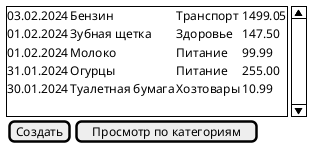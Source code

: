 @startsalt costs
{
    {SI
        03.02.2024 | Бензин | Транспорт | 1499.05
        01.02.2024 | Зубная щетка | Здоровье | 147.50
        01.02.2024 | Молоко | Питание | 99.99
        31.01.2024 | Огурцы | Питание | 255.00
        30.01.2024 | Туалетная бумага | Хозтовары | 10.99
        .
    }
    {
        [Создать] | [Просмотр по категориям]
    }
}
@endsalt